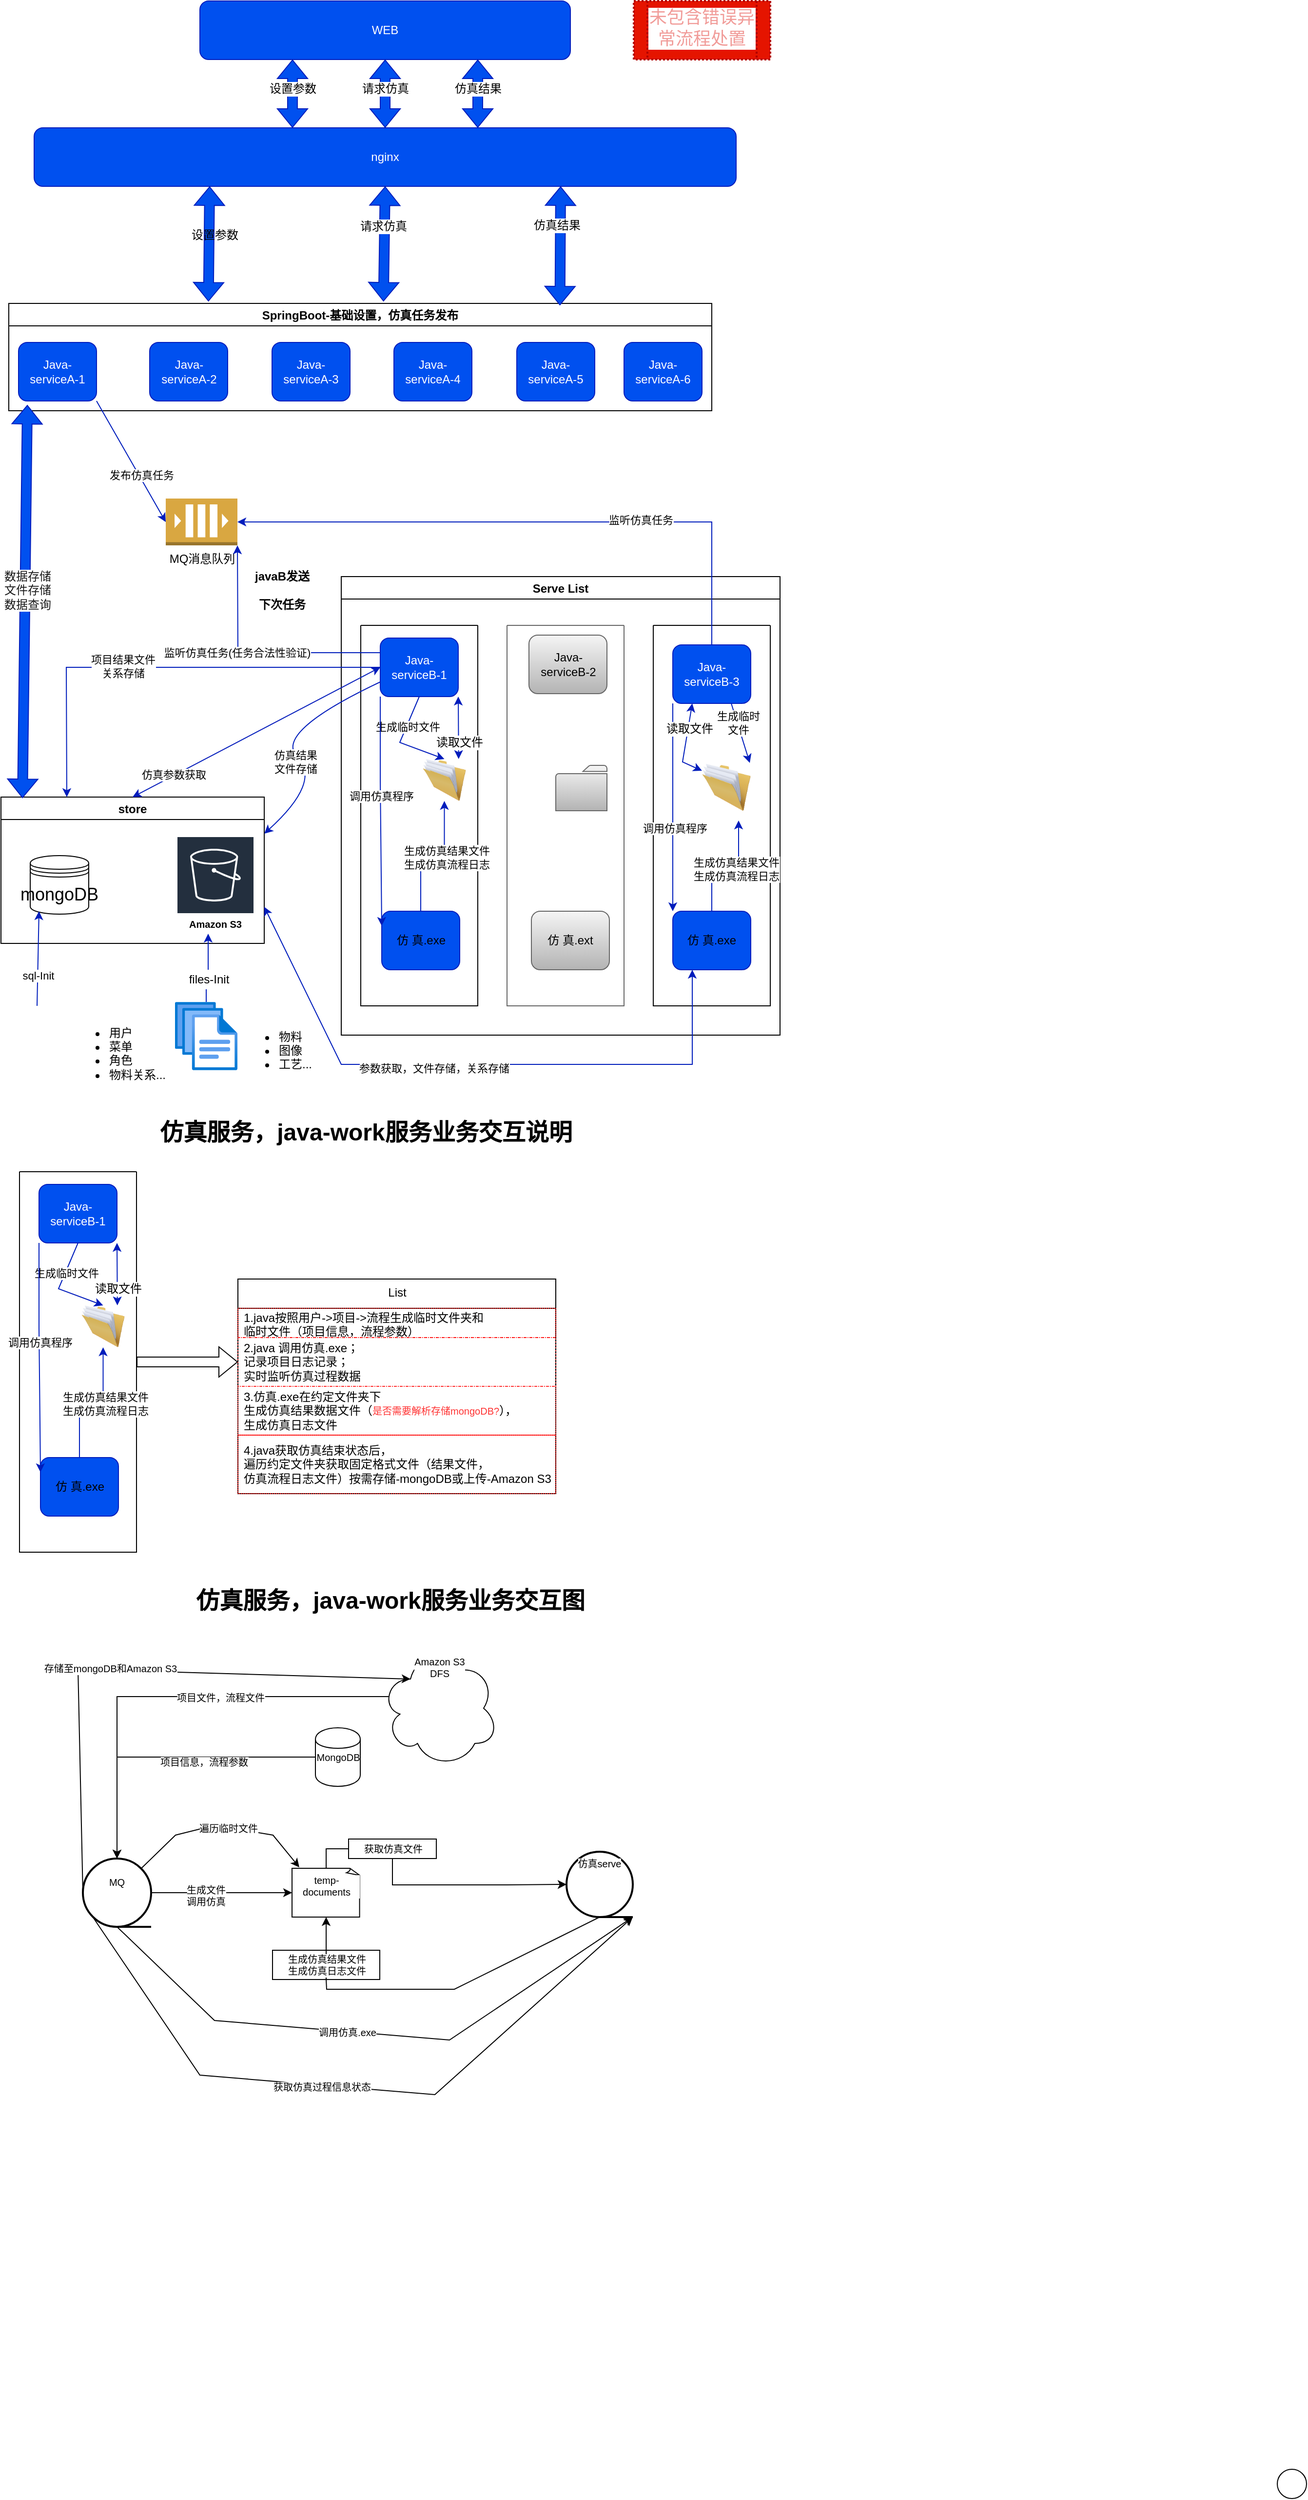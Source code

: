 <mxfile version="15.8.6" type="github">
  <diagram id="rORjgk0GOdBi2ZtZiDBJ" name="Page-1">
    <mxGraphModel dx="1350" dy="805" grid="1" gridSize="10" guides="1" tooltips="1" connect="1" arrows="1" fold="1" page="1" pageScale="1" pageWidth="827" pageHeight="1169" background="#ffffff" math="0" shadow="0">
      <root>
        <mxCell id="0" />
        <mxCell id="1" parent="0" />
        <mxCell id="_LXkp8u61DvivmJY9k2K-13" value="WEB" style="rounded=1;whiteSpace=wrap;html=1;fontColor=#ffffff;strokeColor=#001DBC;fillColor=#0050ef;" parent="1" vertex="1">
          <mxGeometry x="215" y="50" width="380" height="60" as="geometry" />
        </mxCell>
        <mxCell id="_LXkp8u61DvivmJY9k2K-15" value="store" style="swimlane;fontColor=default;strokeColor=default;fillColor=default;" parent="1" vertex="1">
          <mxGeometry x="11" y="866" width="270" height="150" as="geometry" />
        </mxCell>
        <mxCell id="_LXkp8u61DvivmJY9k2K-12" value="mongoDB" style="shape=datastore;whiteSpace=wrap;html=1;fontSize=18;fillColor=default;strokeColor=default;fontColor=default;" parent="_LXkp8u61DvivmJY9k2K-15" vertex="1">
          <mxGeometry x="30" y="60" width="60" height="60" as="geometry" />
        </mxCell>
        <mxCell id="_LXkp8u61DvivmJY9k2K-29" value="Amazon S3" style="sketch=0;outlineConnect=0;fontColor=default;gradientColor=none;strokeColor=#ffffff;fillColor=#232F3E;dashed=0;verticalLabelPosition=middle;verticalAlign=bottom;align=center;html=1;whiteSpace=wrap;fontSize=10;fontStyle=1;spacing=3;shape=mxgraph.aws4.productIcon;prIcon=mxgraph.aws4.s3;" parent="_LXkp8u61DvivmJY9k2K-15" vertex="1">
          <mxGeometry x="180" y="40" width="80" height="100" as="geometry" />
        </mxCell>
        <mxCell id="_LXkp8u61DvivmJY9k2K-18" value="nginx" style="rounded=1;whiteSpace=wrap;html=1;fontColor=#ffffff;strokeColor=#001DBC;fillColor=#0050ef;" parent="1" vertex="1">
          <mxGeometry x="45" y="180" width="720" height="60" as="geometry" />
        </mxCell>
        <mxCell id="_LXkp8u61DvivmJY9k2K-23" value="SpringBoot-基础设置，仿真任务发布" style="swimlane;fontColor=default;strokeColor=default;fillColor=default;" parent="1" vertex="1">
          <mxGeometry x="19" y="360" width="721" height="110" as="geometry" />
        </mxCell>
        <mxCell id="_LXkp8u61DvivmJY9k2K-19" value="Java-serviceA-1" style="rounded=1;whiteSpace=wrap;html=1;fontColor=#ffffff;strokeColor=#001DBC;fillColor=#0050ef;" parent="_LXkp8u61DvivmJY9k2K-23" vertex="1">
          <mxGeometry x="10" y="40" width="80" height="60" as="geometry" />
        </mxCell>
        <mxCell id="_LXkp8u61DvivmJY9k2K-20" value="Java-serviceA-2" style="rounded=1;whiteSpace=wrap;html=1;fontColor=#ffffff;strokeColor=#001DBC;fillColor=#0050ef;" parent="_LXkp8u61DvivmJY9k2K-23" vertex="1">
          <mxGeometry x="144.5" y="40" width="80" height="60" as="geometry" />
        </mxCell>
        <mxCell id="_LXkp8u61DvivmJY9k2K-21" value="Java-serviceA-3" style="rounded=1;whiteSpace=wrap;html=1;fontColor=#ffffff;strokeColor=#001DBC;fillColor=#0050ef;" parent="_LXkp8u61DvivmJY9k2K-23" vertex="1">
          <mxGeometry x="270" y="40" width="80" height="60" as="geometry" />
        </mxCell>
        <mxCell id="_LXkp8u61DvivmJY9k2K-135" value="Java-serviceA-6" style="rounded=1;whiteSpace=wrap;html=1;fontColor=#ffffff;strokeColor=#001DBC;fillColor=#0050ef;" parent="_LXkp8u61DvivmJY9k2K-23" vertex="1">
          <mxGeometry x="631" y="40" width="80" height="60" as="geometry" />
        </mxCell>
        <mxCell id="_LXkp8u61DvivmJY9k2K-134" value="Java-serviceA-5" style="rounded=1;whiteSpace=wrap;html=1;fontColor=#ffffff;strokeColor=#001DBC;fillColor=#0050ef;" parent="_LXkp8u61DvivmJY9k2K-23" vertex="1">
          <mxGeometry x="521" y="40" width="80" height="60" as="geometry" />
        </mxCell>
        <mxCell id="_LXkp8u61DvivmJY9k2K-133" value="Java-serviceA-4" style="rounded=1;whiteSpace=wrap;html=1;fontColor=#ffffff;strokeColor=#001DBC;fillColor=#0050ef;" parent="_LXkp8u61DvivmJY9k2K-23" vertex="1">
          <mxGeometry x="395" y="40" width="80" height="60" as="geometry" />
        </mxCell>
        <mxCell id="_LXkp8u61DvivmJY9k2K-24" value="Serve List" style="swimlane;fontColor=default;strokeColor=default;fillColor=default;" parent="1" vertex="1">
          <mxGeometry x="360" y="640" width="450" height="470" as="geometry" />
        </mxCell>
        <mxCell id="_LXkp8u61DvivmJY9k2K-35" value="" style="swimlane;startSize=0;fontColor=#333333;strokeColor=#666666;fillColor=#E6E6E6;" parent="_LXkp8u61DvivmJY9k2K-24" vertex="1">
          <mxGeometry x="170" y="50" width="120" height="390" as="geometry" />
        </mxCell>
        <mxCell id="_LXkp8u61DvivmJY9k2K-26" value="Java-serviceB-2" style="rounded=1;whiteSpace=wrap;html=1;strokeColor=#666666;fillColor=#f5f5f5;gradientColor=#b3b3b3;fontColor=default;" parent="_LXkp8u61DvivmJY9k2K-35" vertex="1">
          <mxGeometry x="22.5" y="10" width="80" height="60" as="geometry" />
        </mxCell>
        <mxCell id="_LXkp8u61DvivmJY9k2K-33" value="仿 真.ext" style="rounded=1;whiteSpace=wrap;html=1;strokeColor=#666666;fillColor=#f5f5f5;gradientColor=#b3b3b3;fontColor=default;" parent="_LXkp8u61DvivmJY9k2K-35" vertex="1">
          <mxGeometry x="25" y="293" width="80" height="60" as="geometry" />
        </mxCell>
        <mxCell id="_LXkp8u61DvivmJY9k2K-50" value="" style="sketch=0;pointerEvents=1;shadow=0;dashed=0;html=1;strokeColor=#666666;fillColor=#f5f5f5;labelPosition=center;verticalLabelPosition=bottom;verticalAlign=top;outlineConnect=0;align=center;shape=mxgraph.office.concepts.folder;dashPattern=1 1;labelBackgroundColor=#ffffff;gradientColor=#b3b3b3;fontColor=default;" parent="_LXkp8u61DvivmJY9k2K-35" vertex="1">
          <mxGeometry x="50" y="143.5" width="52.5" height="46.5" as="geometry" />
        </mxCell>
        <mxCell id="_LXkp8u61DvivmJY9k2K-36" value="" style="swimlane;startSize=0;fontColor=default;strokeColor=default;fillColor=default;" parent="_LXkp8u61DvivmJY9k2K-24" vertex="1">
          <mxGeometry x="20" y="50" width="120" height="390" as="geometry" />
        </mxCell>
        <mxCell id="_LXkp8u61DvivmJY9k2K-37" value="Java-serviceB-1" style="rounded=1;whiteSpace=wrap;html=1;fontColor=#ffffff;strokeColor=#001DBC;fillColor=#0050ef;" parent="_LXkp8u61DvivmJY9k2K-36" vertex="1">
          <mxGeometry x="20" y="13" width="80" height="60" as="geometry" />
        </mxCell>
        <mxCell id="_LXkp8u61DvivmJY9k2K-75" value="" style="edgeStyle=orthogonalEdgeStyle;rounded=0;orthogonalLoop=1;jettySize=auto;html=1;labelBackgroundColor=default;fontColor=default;strokeColor=#001DBC;fillColor=#0050ef;" parent="_LXkp8u61DvivmJY9k2K-36" source="_LXkp8u61DvivmJY9k2K-38" target="_LXkp8u61DvivmJY9k2K-46" edge="1">
          <mxGeometry relative="1" as="geometry" />
        </mxCell>
        <mxCell id="_LXkp8u61DvivmJY9k2K-76" value="生成仿真结果文件&lt;br&gt;生成仿真流程日志" style="edgeLabel;html=1;align=center;verticalAlign=middle;resizable=0;points=[];fontColor=default;" parent="_LXkp8u61DvivmJY9k2K-75" vertex="1" connectable="0">
          <mxGeometry x="0.181" y="-2" relative="1" as="geometry">
            <mxPoint y="1" as="offset" />
          </mxGeometry>
        </mxCell>
        <mxCell id="_LXkp8u61DvivmJY9k2K-38" value="仿 真.exe" style="rounded=1;whiteSpace=wrap;html=1;fontColor=default;strokeColor=#001DBC;fillColor=#0050ef;" parent="_LXkp8u61DvivmJY9k2K-36" vertex="1">
          <mxGeometry x="21.5" y="293" width="80" height="60" as="geometry" />
        </mxCell>
        <mxCell id="_LXkp8u61DvivmJY9k2K-46" value="" style="image;html=1;image=img/lib/clip_art/general/Full_Folder_128x128.png;shadow=0;dashed=0;labelBackgroundColor=#ffffff;fontColor=default;strokeColor=default;strokeWidth=2;fillColor=none;verticalAlign=top;" parent="_LXkp8u61DvivmJY9k2K-36" vertex="1">
          <mxGeometry x="56.5" y="137" width="58.5" height="43" as="geometry" />
        </mxCell>
        <mxCell id="_LXkp8u61DvivmJY9k2K-70" value="" style="endArrow=classic;html=1;rounded=0;labelBackgroundColor=default;fontColor=default;strokeColor=#001DBC;exitX=0.5;exitY=1;exitDx=0;exitDy=0;entryX=0.5;entryY=0;entryDx=0;entryDy=0;fillColor=#0050ef;" parent="_LXkp8u61DvivmJY9k2K-36" source="_LXkp8u61DvivmJY9k2K-37" target="_LXkp8u61DvivmJY9k2K-46" edge="1">
          <mxGeometry width="50" height="50" relative="1" as="geometry">
            <mxPoint x="82.5" y="87" as="sourcePoint" />
            <mxPoint x="22.5" y="137" as="targetPoint" />
            <Array as="points">
              <mxPoint x="40" y="120" />
            </Array>
          </mxGeometry>
        </mxCell>
        <mxCell id="_LXkp8u61DvivmJY9k2K-71" value="生成临时文件" style="edgeLabel;html=1;align=center;verticalAlign=middle;resizable=0;points=[];fontColor=default;labelBackgroundColor=default;" parent="_LXkp8u61DvivmJY9k2K-70" vertex="1" connectable="0">
          <mxGeometry x="-0.343" y="1" relative="1" as="geometry">
            <mxPoint as="offset" />
          </mxGeometry>
        </mxCell>
        <mxCell id="_LXkp8u61DvivmJY9k2K-72" value="" style="endArrow=classic;html=1;rounded=0;labelBackgroundColor=default;fontColor=default;strokeColor=#001DBC;exitX=0;exitY=1;exitDx=0;exitDy=0;entryX=0;entryY=0.25;entryDx=0;entryDy=0;fillColor=#0050ef;" parent="_LXkp8u61DvivmJY9k2K-36" source="_LXkp8u61DvivmJY9k2K-37" target="_LXkp8u61DvivmJY9k2K-38" edge="1">
          <mxGeometry width="50" height="50" relative="1" as="geometry">
            <mxPoint x="70" y="200" as="sourcePoint" />
            <mxPoint x="20" y="250" as="targetPoint" />
            <Array as="points">
              <mxPoint x="20" y="160" />
            </Array>
          </mxGeometry>
        </mxCell>
        <mxCell id="_LXkp8u61DvivmJY9k2K-73" value="调用仿真程序" style="edgeLabel;html=1;align=center;verticalAlign=middle;resizable=0;points=[];fontColor=default;" parent="_LXkp8u61DvivmJY9k2K-72" vertex="1" connectable="0">
          <mxGeometry x="-0.132" y="1" relative="1" as="geometry">
            <mxPoint as="offset" />
          </mxGeometry>
        </mxCell>
        <mxCell id="_LXkp8u61DvivmJY9k2K-117" value="" style="endArrow=classic;startArrow=classic;html=1;rounded=0;labelBackgroundColor=default;fontSize=12;fontColor=default;strokeColor=#001DBC;entryX=1;entryY=1;entryDx=0;entryDy=0;exitX=0.75;exitY=0;exitDx=0;exitDy=0;fillColor=#0050ef;" parent="_LXkp8u61DvivmJY9k2K-36" source="_LXkp8u61DvivmJY9k2K-46" target="_LXkp8u61DvivmJY9k2K-37" edge="1">
          <mxGeometry width="50" height="50" relative="1" as="geometry">
            <mxPoint x="90" y="130" as="sourcePoint" />
            <mxPoint x="140" y="80" as="targetPoint" />
          </mxGeometry>
        </mxCell>
        <mxCell id="_LXkp8u61DvivmJY9k2K-118" value="读取文件" style="edgeLabel;html=1;align=center;verticalAlign=middle;resizable=0;points=[];fontSize=12;fontColor=default;labelBackgroundColor=default;" parent="_LXkp8u61DvivmJY9k2K-117" vertex="1" connectable="0">
          <mxGeometry x="-0.446" relative="1" as="geometry">
            <mxPoint as="offset" />
          </mxGeometry>
        </mxCell>
        <mxCell id="_LXkp8u61DvivmJY9k2K-39" value="" style="swimlane;startSize=0;fontColor=default;strokeColor=default;fillColor=default;" parent="_LXkp8u61DvivmJY9k2K-24" vertex="1">
          <mxGeometry x="320" y="50" width="120" height="390" as="geometry" />
        </mxCell>
        <mxCell id="_LXkp8u61DvivmJY9k2K-27" value="Java-serviceB-3" style="rounded=1;whiteSpace=wrap;html=1;strokeColor=#001DBC;fillColor=#0050ef;fontColor=#ffffff;" parent="_LXkp8u61DvivmJY9k2K-39" vertex="1">
          <mxGeometry x="20" y="20" width="80" height="60" as="geometry" />
        </mxCell>
        <mxCell id="_LXkp8u61DvivmJY9k2K-34" value="仿 真.exe" style="rounded=1;whiteSpace=wrap;html=1;strokeColor=#001DBC;fillColor=#0050ef;fontColor=default;" parent="_LXkp8u61DvivmJY9k2K-39" vertex="1">
          <mxGeometry x="20" y="293" width="80" height="60" as="geometry" />
        </mxCell>
        <mxCell id="_LXkp8u61DvivmJY9k2K-47" value="" style="image;html=1;image=img/lib/clip_art/general/Full_Folder_128x128.png;shadow=0;dashed=0;labelBackgroundColor=#ffffff;fontColor=default;strokeColor=default;strokeWidth=2;fillColor=none;verticalAlign=top;" parent="_LXkp8u61DvivmJY9k2K-39" vertex="1">
          <mxGeometry x="50" y="132" width="50" height="68" as="geometry" />
        </mxCell>
        <mxCell id="_LXkp8u61DvivmJY9k2K-83" value="" style="endArrow=classic;html=1;rounded=0;labelBackgroundColor=default;fontColor=default;strokeColor=#001DBC;exitX=0.75;exitY=1;exitDx=0;exitDy=0;entryX=0.98;entryY=0.132;entryDx=0;entryDy=0;fillColor=#0050ef;entryPerimeter=0;" parent="_LXkp8u61DvivmJY9k2K-39" source="_LXkp8u61DvivmJY9k2K-27" target="_LXkp8u61DvivmJY9k2K-47" edge="1">
          <mxGeometry width="50" height="50" relative="1" as="geometry">
            <mxPoint x="69.25" y="90" as="sourcePoint" />
            <mxPoint x="100" y="154" as="targetPoint" />
          </mxGeometry>
        </mxCell>
        <mxCell id="_LXkp8u61DvivmJY9k2K-84" value="生成临时&lt;br&gt;文件" style="edgeLabel;html=1;align=center;verticalAlign=middle;resizable=0;points=[];fontColor=default;labelBackgroundColor=default;" parent="_LXkp8u61DvivmJY9k2K-83" vertex="1" connectable="0">
          <mxGeometry x="-0.343" y="1" relative="1" as="geometry">
            <mxPoint as="offset" />
          </mxGeometry>
        </mxCell>
        <mxCell id="_LXkp8u61DvivmJY9k2K-85" value="" style="edgeStyle=orthogonalEdgeStyle;rounded=0;orthogonalLoop=1;jettySize=auto;html=1;labelBackgroundColor=default;fontColor=default;strokeColor=#001DBC;fillColor=#0050ef;entryX=0.75;entryY=1;entryDx=0;entryDy=0;exitX=0.5;exitY=0;exitDx=0;exitDy=0;" parent="_LXkp8u61DvivmJY9k2K-39" source="_LXkp8u61DvivmJY9k2K-34" target="_LXkp8u61DvivmJY9k2K-47" edge="1">
          <mxGeometry relative="1" as="geometry">
            <mxPoint x="50" y="303" as="sourcePoint" />
            <mxPoint x="79.3" y="190" as="targetPoint" />
          </mxGeometry>
        </mxCell>
        <mxCell id="_LXkp8u61DvivmJY9k2K-86" value="生成仿真结果文件&lt;br&gt;生成仿真流程日志" style="edgeLabel;html=1;align=center;verticalAlign=middle;resizable=0;points=[];fontColor=default;" parent="_LXkp8u61DvivmJY9k2K-85" vertex="1" connectable="0">
          <mxGeometry x="0.181" y="-2" relative="1" as="geometry">
            <mxPoint y="1" as="offset" />
          </mxGeometry>
        </mxCell>
        <mxCell id="_LXkp8u61DvivmJY9k2K-87" value="" style="endArrow=classic;html=1;rounded=0;labelBackgroundColor=default;fontColor=default;strokeColor=#001DBC;exitX=0;exitY=1;exitDx=0;exitDy=0;entryX=0;entryY=0;entryDx=0;entryDy=0;fillColor=#0050ef;" parent="_LXkp8u61DvivmJY9k2K-39" source="_LXkp8u61DvivmJY9k2K-27" target="_LXkp8u61DvivmJY9k2K-34" edge="1">
          <mxGeometry width="50" height="50" relative="1" as="geometry">
            <mxPoint x="60" y="130" as="sourcePoint" />
            <mxPoint x="10" y="180" as="targetPoint" />
          </mxGeometry>
        </mxCell>
        <mxCell id="_LXkp8u61DvivmJY9k2K-88" value="调用仿真程序" style="edgeLabel;html=1;align=center;verticalAlign=middle;resizable=0;points=[];fontColor=default;" parent="_LXkp8u61DvivmJY9k2K-87" vertex="1" connectable="0">
          <mxGeometry x="0.202" y="2" relative="1" as="geometry">
            <mxPoint as="offset" />
          </mxGeometry>
        </mxCell>
        <mxCell id="_LXkp8u61DvivmJY9k2K-122" value="" style="endArrow=classic;startArrow=classic;html=1;rounded=0;labelBackgroundColor=default;fontSize=12;fontColor=default;strokeColor=#001DBC;entryX=0.25;entryY=1;entryDx=0;entryDy=0;fillColor=#0050ef;exitX=0;exitY=0.25;exitDx=0;exitDy=0;" parent="_LXkp8u61DvivmJY9k2K-39" source="_LXkp8u61DvivmJY9k2K-47" target="_LXkp8u61DvivmJY9k2K-27" edge="1">
          <mxGeometry width="50" height="50" relative="1" as="geometry">
            <mxPoint x="30" y="150" as="sourcePoint" />
            <mxPoint x="80" y="100" as="targetPoint" />
            <Array as="points">
              <mxPoint x="30" y="140" />
            </Array>
          </mxGeometry>
        </mxCell>
        <mxCell id="_LXkp8u61DvivmJY9k2K-123" value="读取文件" style="edgeLabel;html=1;align=center;verticalAlign=middle;resizable=0;points=[];fontSize=12;fontColor=default;labelBackgroundColor=default;" parent="_LXkp8u61DvivmJY9k2K-122" vertex="1" connectable="0">
          <mxGeometry x="0.378" relative="1" as="geometry">
            <mxPoint x="1" as="offset" />
          </mxGeometry>
        </mxCell>
        <mxCell id="_LXkp8u61DvivmJY9k2K-31" value="MQ消息队列" style="outlineConnect=0;dashed=0;verticalLabelPosition=bottom;verticalAlign=top;align=center;html=1;shape=mxgraph.aws3.queue;fillColor=#D9A741;gradientColor=none;fontColor=default;strokeColor=default;" parent="1" vertex="1">
          <mxGeometry x="180" y="560" width="73.5" height="48" as="geometry" />
        </mxCell>
        <mxCell id="_LXkp8u61DvivmJY9k2K-60" value="" style="endArrow=classic;html=1;rounded=0;labelBackgroundColor=default;fontColor=default;strokeColor=#001DBC;exitX=1;exitY=1;exitDx=0;exitDy=0;entryX=0;entryY=0.5;entryDx=0;entryDy=0;entryPerimeter=0;fillColor=#0050ef;" parent="1" source="_LXkp8u61DvivmJY9k2K-19" target="_LXkp8u61DvivmJY9k2K-31" edge="1">
          <mxGeometry width="50" height="50" relative="1" as="geometry">
            <mxPoint x="160" y="510" as="sourcePoint" />
            <mxPoint x="110" y="560" as="targetPoint" />
          </mxGeometry>
        </mxCell>
        <mxCell id="_LXkp8u61DvivmJY9k2K-61" value="发布仿真任务" style="edgeLabel;html=1;align=center;verticalAlign=middle;resizable=0;points=[];fontColor=default;" parent="_LXkp8u61DvivmJY9k2K-60" vertex="1" connectable="0">
          <mxGeometry x="0.24" y="2" relative="1" as="geometry">
            <mxPoint as="offset" />
          </mxGeometry>
        </mxCell>
        <mxCell id="_LXkp8u61DvivmJY9k2K-64" value="" style="shape=flexArrow;endArrow=classic;startArrow=classic;html=1;rounded=0;labelBackgroundColor=default;fontColor=default;strokeColor=#001DBC;entryX=0.5;entryY=1;entryDx=0;entryDy=0;fillColor=#0050ef;" parent="1" source="_LXkp8u61DvivmJY9k2K-18" target="_LXkp8u61DvivmJY9k2K-13" edge="1">
          <mxGeometry width="100" height="100" relative="1" as="geometry">
            <mxPoint x="355" y="240" as="sourcePoint" />
            <mxPoint x="455" y="140" as="targetPoint" />
          </mxGeometry>
        </mxCell>
        <mxCell id="_LXkp8u61DvivmJY9k2K-128" value="请求仿真" style="edgeLabel;html=1;align=center;verticalAlign=middle;resizable=0;points=[];fontSize=12;fontColor=default;labelBackgroundColor=default;" parent="_LXkp8u61DvivmJY9k2K-64" vertex="1" connectable="0">
          <mxGeometry x="0.286" y="-4" relative="1" as="geometry">
            <mxPoint x="-4" y="5" as="offset" />
          </mxGeometry>
        </mxCell>
        <mxCell id="_LXkp8u61DvivmJY9k2K-65" value="" style="shape=flexArrow;endArrow=classic;startArrow=classic;html=1;rounded=0;labelBackgroundColor=default;fontColor=default;strokeColor=#001DBC;entryX=0.5;entryY=1;entryDx=0;entryDy=0;fillColor=#0050ef;" parent="1" edge="1">
          <mxGeometry width="100" height="100" relative="1" as="geometry">
            <mxPoint x="500" y="180" as="sourcePoint" />
            <mxPoint x="500" y="110" as="targetPoint" />
          </mxGeometry>
        </mxCell>
        <mxCell id="_LXkp8u61DvivmJY9k2K-129" value="仿真结果" style="edgeLabel;html=1;align=center;verticalAlign=middle;resizable=0;points=[];fontSize=12;fontColor=default;labelBackgroundColor=default;" parent="_LXkp8u61DvivmJY9k2K-65" vertex="1" connectable="0">
          <mxGeometry x="0.629" y="-8" relative="1" as="geometry">
            <mxPoint x="-8" y="17" as="offset" />
          </mxGeometry>
        </mxCell>
        <mxCell id="_LXkp8u61DvivmJY9k2K-66" value="" style="shape=flexArrow;endArrow=classic;startArrow=classic;html=1;rounded=0;labelBackgroundColor=default;fontColor=default;strokeColor=#001DBC;entryX=0.5;entryY=1;entryDx=0;entryDy=0;exitX=0.533;exitY=-0.018;exitDx=0;exitDy=0;fillColor=#0050ef;exitPerimeter=0;" parent="1" source="_LXkp8u61DvivmJY9k2K-23" target="_LXkp8u61DvivmJY9k2K-18" edge="1">
          <mxGeometry width="100" height="100" relative="1" as="geometry">
            <mxPoint x="300" y="350" as="sourcePoint" />
            <mxPoint x="400" y="250" as="targetPoint" />
          </mxGeometry>
        </mxCell>
        <mxCell id="_LXkp8u61DvivmJY9k2K-137" value="请求仿真" style="edgeLabel;html=1;align=center;verticalAlign=middle;resizable=0;points=[];fontSize=12;fontColor=default;" parent="_LXkp8u61DvivmJY9k2K-66" vertex="1" connectable="0">
          <mxGeometry x="0.305" y="2" relative="1" as="geometry">
            <mxPoint as="offset" />
          </mxGeometry>
        </mxCell>
        <mxCell id="_LXkp8u61DvivmJY9k2K-67" value="" style="shape=flexArrow;endArrow=classic;startArrow=classic;html=1;rounded=0;labelBackgroundColor=default;fontColor=default;strokeColor=#001DBC;entryX=0.75;entryY=1;entryDx=0;entryDy=0;exitX=0.784;exitY=0.018;exitDx=0;exitDy=0;fillColor=#0050ef;exitPerimeter=0;" parent="1" source="_LXkp8u61DvivmJY9k2K-23" target="_LXkp8u61DvivmJY9k2K-18" edge="1">
          <mxGeometry width="100" height="100" relative="1" as="geometry">
            <mxPoint x="400" y="350" as="sourcePoint" />
            <mxPoint x="500" y="250" as="targetPoint" />
          </mxGeometry>
        </mxCell>
        <mxCell id="_LXkp8u61DvivmJY9k2K-138" value="仿真结果" style="edgeLabel;html=1;align=center;verticalAlign=middle;resizable=0;points=[];fontSize=12;fontColor=default;" parent="_LXkp8u61DvivmJY9k2K-67" vertex="1" connectable="0">
          <mxGeometry x="0.344" y="4" relative="1" as="geometry">
            <mxPoint as="offset" />
          </mxGeometry>
        </mxCell>
        <mxCell id="_LXkp8u61DvivmJY9k2K-68" value="" style="endArrow=classic;html=1;rounded=0;labelBackgroundColor=default;fontColor=default;strokeColor=#001DBC;entryX=1;entryY=1;entryDx=0;entryDy=0;entryPerimeter=0;exitX=0;exitY=0.25;exitDx=0;exitDy=0;fillColor=#0050ef;" parent="1" source="_LXkp8u61DvivmJY9k2K-37" target="_LXkp8u61DvivmJY9k2K-31" edge="1">
          <mxGeometry width="50" height="50" relative="1" as="geometry">
            <mxPoint x="240" y="710" as="sourcePoint" />
            <mxPoint x="290" y="660" as="targetPoint" />
            <Array as="points">
              <mxPoint x="254" y="718" />
            </Array>
          </mxGeometry>
        </mxCell>
        <mxCell id="_LXkp8u61DvivmJY9k2K-69" value="监听仿真任务(任务合法性验证)" style="edgeLabel;html=1;align=center;verticalAlign=middle;resizable=0;points=[];fontColor=default;labelBackgroundColor=default;" parent="_LXkp8u61DvivmJY9k2K-68" vertex="1" connectable="0">
          <mxGeometry x="0.14" y="1" relative="1" as="geometry">
            <mxPoint as="offset" />
          </mxGeometry>
        </mxCell>
        <mxCell id="_LXkp8u61DvivmJY9k2K-78" value="" style="curved=1;endArrow=classic;html=1;rounded=0;labelBackgroundColor=default;fontColor=default;strokeColor=#001DBC;exitX=0;exitY=0.75;exitDx=0;exitDy=0;entryX=1;entryY=0.25;entryDx=0;entryDy=0;fillColor=#0050ef;" parent="1" source="_LXkp8u61DvivmJY9k2K-37" target="_LXkp8u61DvivmJY9k2K-15" edge="1">
          <mxGeometry width="50" height="50" relative="1" as="geometry">
            <mxPoint x="340" y="800" as="sourcePoint" />
            <mxPoint x="290" y="850" as="targetPoint" />
            <Array as="points">
              <mxPoint x="290" y="800" />
              <mxPoint x="340" y="850" />
            </Array>
          </mxGeometry>
        </mxCell>
        <mxCell id="_LXkp8u61DvivmJY9k2K-80" value="仿真结果&lt;br&gt;文件存储" style="edgeLabel;html=1;align=center;verticalAlign=middle;resizable=0;points=[];fontColor=default;" parent="_LXkp8u61DvivmJY9k2K-78" vertex="1" connectable="0">
          <mxGeometry x="0.171" y="-6" relative="1" as="geometry">
            <mxPoint y="-1" as="offset" />
          </mxGeometry>
        </mxCell>
        <mxCell id="_LXkp8u61DvivmJY9k2K-81" value="" style="endArrow=classic;html=1;rounded=0;labelBackgroundColor=default;fontColor=default;strokeColor=#001DBC;exitX=0.5;exitY=0;exitDx=0;exitDy=0;entryX=1;entryY=0.5;entryDx=0;entryDy=0;entryPerimeter=0;fillColor=#0050ef;" parent="1" source="_LXkp8u61DvivmJY9k2K-27" target="_LXkp8u61DvivmJY9k2K-31" edge="1">
          <mxGeometry width="50" height="50" relative="1" as="geometry">
            <mxPoint x="710" y="580" as="sourcePoint" />
            <mxPoint x="760" y="530" as="targetPoint" />
            <Array as="points">
              <mxPoint x="740" y="584" />
            </Array>
          </mxGeometry>
        </mxCell>
        <mxCell id="_LXkp8u61DvivmJY9k2K-82" value="监听仿真任务" style="edgeLabel;html=1;align=center;verticalAlign=middle;resizable=0;points=[];fontColor=default;" parent="_LXkp8u61DvivmJY9k2K-81" vertex="1" connectable="0">
          <mxGeometry x="-0.35" y="-2" relative="1" as="geometry">
            <mxPoint as="offset" />
          </mxGeometry>
        </mxCell>
        <mxCell id="_LXkp8u61DvivmJY9k2K-92" value="" style="endArrow=classic;html=1;rounded=0;labelBackgroundColor=default;fontColor=default;strokeColor=#001DBC;exitX=0;exitY=0.5;exitDx=0;exitDy=0;entryX=0.25;entryY=0;entryDx=0;entryDy=0;fillColor=#0050ef;" parent="1" source="_LXkp8u61DvivmJY9k2K-37" target="_LXkp8u61DvivmJY9k2K-15" edge="1">
          <mxGeometry width="50" height="50" relative="1" as="geometry">
            <mxPoint x="30" y="810" as="sourcePoint" />
            <mxPoint x="80" y="740" as="targetPoint" />
            <Array as="points">
              <mxPoint x="78" y="733" />
            </Array>
          </mxGeometry>
        </mxCell>
        <mxCell id="_LXkp8u61DvivmJY9k2K-93" value="项目结果文件&lt;br&gt;关系存储" style="edgeLabel;html=1;align=center;verticalAlign=middle;resizable=0;points=[];fontColor=default;" parent="_LXkp8u61DvivmJY9k2K-92" vertex="1" connectable="0">
          <mxGeometry x="0.16" y="-1" relative="1" as="geometry">
            <mxPoint as="offset" />
          </mxGeometry>
        </mxCell>
        <mxCell id="_LXkp8u61DvivmJY9k2K-96" value="" style="endArrow=classic;startArrow=classic;html=1;rounded=0;labelBackgroundColor=default;fontColor=default;strokeColor=#001DBC;entryX=0;entryY=0.5;entryDx=0;entryDy=0;exitX=0.5;exitY=0;exitDx=0;exitDy=0;fillColor=#0050ef;" parent="1" source="_LXkp8u61DvivmJY9k2K-15" target="_LXkp8u61DvivmJY9k2K-37" edge="1">
          <mxGeometry width="50" height="50" relative="1" as="geometry">
            <mxPoint x="170" y="850" as="sourcePoint" />
            <mxPoint x="220" y="800" as="targetPoint" />
          </mxGeometry>
        </mxCell>
        <mxCell id="_LXkp8u61DvivmJY9k2K-97" value="仿真参数获取" style="edgeLabel;html=1;align=center;verticalAlign=middle;resizable=0;points=[];fontColor=default;" parent="_LXkp8u61DvivmJY9k2K-96" vertex="1" connectable="0">
          <mxGeometry x="-0.668" y="1" relative="1" as="geometry">
            <mxPoint as="offset" />
          </mxGeometry>
        </mxCell>
        <mxCell id="_LXkp8u61DvivmJY9k2K-98" value="" style="endArrow=classic;startArrow=classic;html=1;rounded=0;labelBackgroundColor=default;fontColor=default;strokeColor=#001DBC;entryX=0.25;entryY=1;entryDx=0;entryDy=0;exitX=1;exitY=0.75;exitDx=0;exitDy=0;fillColor=#0050ef;" parent="1" source="_LXkp8u61DvivmJY9k2K-15" target="_LXkp8u61DvivmJY9k2K-34" edge="1">
          <mxGeometry width="50" height="50" relative="1" as="geometry">
            <mxPoint x="690" y="1093" as="sourcePoint" />
            <mxPoint x="740" y="1043" as="targetPoint" />
            <Array as="points">
              <mxPoint x="360" y="1140" />
              <mxPoint x="590" y="1140" />
              <mxPoint x="720" y="1140" />
            </Array>
          </mxGeometry>
        </mxCell>
        <mxCell id="_LXkp8u61DvivmJY9k2K-99" value="参数获取，文件存储，关系存储" style="edgeLabel;html=1;align=center;verticalAlign=middle;resizable=0;points=[];fontColor=default;labelBackgroundColor=default;" parent="_LXkp8u61DvivmJY9k2K-98" vertex="1" connectable="0">
          <mxGeometry x="-0.138" y="-4" relative="1" as="geometry">
            <mxPoint as="offset" />
          </mxGeometry>
        </mxCell>
        <mxCell id="_LXkp8u61DvivmJY9k2K-101" value="" style="shape=image;html=1;verticalAlign=top;verticalLabelPosition=bottom;labelBackgroundColor=#ffffff;imageAspect=0;aspect=fixed;image=https://cdn1.iconfinder.com/data/icons/hawcons/32/699166-icon-89-document-file-sql-128.png;shadow=0;dashed=1;dashPattern=1 1;fontColor=default;strokeColor=default;strokeWidth=2;fillColor=default;" parent="1" vertex="1">
          <mxGeometry x="13" y="1080" width="70" height="70" as="geometry" />
        </mxCell>
        <mxCell id="_LXkp8u61DvivmJY9k2K-102" value="" style="endArrow=classic;html=1;rounded=0;labelBackgroundColor=default;fontColor=default;strokeColor=#001DBC;exitX=0.5;exitY=0;exitDx=0;exitDy=0;entryX=0.15;entryY=0.95;entryDx=0;entryDy=0;entryPerimeter=0;fillColor=#0050ef;" parent="1" source="_LXkp8u61DvivmJY9k2K-101" target="_LXkp8u61DvivmJY9k2K-12" edge="1">
          <mxGeometry width="50" height="50" relative="1" as="geometry">
            <mxPoint x="90" y="1090" as="sourcePoint" />
            <mxPoint x="140" y="1040" as="targetPoint" />
          </mxGeometry>
        </mxCell>
        <mxCell id="_LXkp8u61DvivmJY9k2K-103" value="sql-Init" style="edgeLabel;html=1;align=center;verticalAlign=middle;resizable=0;points=[];fontColor=default;" parent="_LXkp8u61DvivmJY9k2K-102" vertex="1" connectable="0">
          <mxGeometry x="-0.361" relative="1" as="geometry">
            <mxPoint as="offset" />
          </mxGeometry>
        </mxCell>
        <mxCell id="_LXkp8u61DvivmJY9k2K-108" value="" style="edgeStyle=orthogonalEdgeStyle;rounded=0;orthogonalLoop=1;jettySize=auto;html=1;labelBackgroundColor=default;fontColor=default;strokeColor=#001DBC;fillColor=#0050ef;startArrow=none;" parent="1" source="_LXkp8u61DvivmJY9k2K-109" target="_LXkp8u61DvivmJY9k2K-29" edge="1">
          <mxGeometry relative="1" as="geometry">
            <Array as="points">
              <mxPoint x="231" y="1050" />
            </Array>
          </mxGeometry>
        </mxCell>
        <mxCell id="_LXkp8u61DvivmJY9k2K-104" value="" style="aspect=fixed;html=1;points=[];align=center;image;fontSize=12;image=img/lib/azure2/general/Files.svg;shadow=0;dashed=1;dashPattern=1 1;labelBackgroundColor=default;fontColor=default;strokeColor=default;strokeWidth=2;fillColor=default;" parent="1" vertex="1">
          <mxGeometry x="189.5" y="1076" width="64" height="70" as="geometry" />
        </mxCell>
        <mxCell id="_LXkp8u61DvivmJY9k2K-109" value="files-Init" style="text;html=1;align=center;verticalAlign=middle;resizable=0;points=[];autosize=1;strokeColor=none;fillColor=none;fontColor=default;" parent="1" vertex="1">
          <mxGeometry x="193.5" y="1043" width="60" height="20" as="geometry" />
        </mxCell>
        <mxCell id="_LXkp8u61DvivmJY9k2K-110" value="" style="edgeStyle=orthogonalEdgeStyle;rounded=0;orthogonalLoop=1;jettySize=auto;html=1;labelBackgroundColor=default;fontColor=default;strokeColor=#001DBC;fillColor=#0050ef;endArrow=none;" parent="1" source="_LXkp8u61DvivmJY9k2K-104" target="_LXkp8u61DvivmJY9k2K-109" edge="1">
          <mxGeometry relative="1" as="geometry">
            <mxPoint x="231" y="1080" as="sourcePoint" />
            <mxPoint x="231" y="1006" as="targetPoint" />
            <Array as="points">
              <mxPoint x="231" y="1050" />
            </Array>
          </mxGeometry>
        </mxCell>
        <mxCell id="_LXkp8u61DvivmJY9k2K-112" value="&lt;font style=&quot;font-size: 18px&quot; color=&quot;#f19c99&quot;&gt;未包含错误异常流程处置&lt;/font&gt;" style="shape=process;whiteSpace=wrap;html=1;backgroundOutline=1;shadow=0;dashed=1;dashPattern=1 1;labelBackgroundColor=default;strokeWidth=2;verticalAlign=top;perimeterSpacing=1;fillColor=#e51400;strokeColor=#B20000;fontColor=#ffffff;" parent="1" vertex="1">
          <mxGeometry x="660" y="50" width="140" height="60" as="geometry" />
        </mxCell>
        <mxCell id="_LXkp8u61DvivmJY9k2K-114" value="" style="shape=flexArrow;endArrow=classic;startArrow=classic;html=1;rounded=0;labelBackgroundColor=default;fontSize=18;fontColor=#3333FF;strokeColor=#001DBC;entryX=0.113;entryY=1.067;entryDx=0;entryDy=0;exitX=0.078;exitY=0.007;exitDx=0;exitDy=0;exitPerimeter=0;fillColor=#0050ef;entryPerimeter=0;" parent="1" target="_LXkp8u61DvivmJY9k2K-19" edge="1">
          <mxGeometry width="100" height="100" relative="1" as="geometry">
            <mxPoint x="33.06" y="867.05" as="sourcePoint" />
            <mxPoint x="51" y="460" as="targetPoint" />
          </mxGeometry>
        </mxCell>
        <mxCell id="_LXkp8u61DvivmJY9k2K-115" value="数据存储&lt;br style=&quot;font-size: 12px&quot;&gt;文件存储&lt;br&gt;数据查询" style="edgeLabel;html=1;align=center;verticalAlign=middle;resizable=0;points=[];fontSize=12;fontColor=#1A1A1A;labelBackgroundColor=default;" parent="_LXkp8u61DvivmJY9k2K-114" vertex="1" connectable="0">
          <mxGeometry x="0.058" y="-2" relative="1" as="geometry">
            <mxPoint as="offset" />
          </mxGeometry>
        </mxCell>
        <mxCell id="_LXkp8u61DvivmJY9k2K-125" value="&lt;ul&gt;&lt;li&gt;用户&lt;/li&gt;&lt;li&gt;菜单&amp;nbsp;&lt;/li&gt;&lt;li&gt;角色&lt;/li&gt;&lt;li&gt;物料关系...&lt;/li&gt;&lt;/ul&gt;" style="text;strokeColor=none;fillColor=none;html=1;whiteSpace=wrap;verticalAlign=middle;overflow=hidden;shadow=0;dashed=1;dashPattern=1 1;labelBackgroundColor=default;fontSize=12;fontColor=default;" parent="1" vertex="1">
          <mxGeometry x="80" y="1086" width="100" height="74" as="geometry" />
        </mxCell>
        <mxCell id="_LXkp8u61DvivmJY9k2K-126" value="&lt;ul&gt;&lt;li&gt;物料&lt;/li&gt;&lt;li&gt;图像&lt;/li&gt;&lt;li&gt;工艺...&lt;/li&gt;&lt;/ul&gt;" style="text;strokeColor=none;fillColor=none;html=1;whiteSpace=wrap;verticalAlign=middle;overflow=hidden;shadow=0;dashed=1;dashPattern=1 1;labelBackgroundColor=default;fontSize=12;fontColor=default;" parent="1" vertex="1">
          <mxGeometry x="254" y="1090" width="90" height="60" as="geometry" />
        </mxCell>
        <mxCell id="_LXkp8u61DvivmJY9k2K-127" value="" style="shape=flexArrow;endArrow=classic;startArrow=classic;html=1;rounded=0;labelBackgroundColor=default;fontSize=12;fontColor=default;strokeColor=#001DBC;entryX=0.25;entryY=1;entryDx=0;entryDy=0;fillColor=#0050ef;exitX=0.284;exitY=-0.018;exitDx=0;exitDy=0;exitPerimeter=0;" parent="1" source="_LXkp8u61DvivmJY9k2K-23" target="_LXkp8u61DvivmJY9k2K-18" edge="1">
          <mxGeometry width="100" height="100" relative="1" as="geometry">
            <mxPoint x="225" y="350" as="sourcePoint" />
            <mxPoint x="360" y="260" as="targetPoint" />
          </mxGeometry>
        </mxCell>
        <mxCell id="_LXkp8u61DvivmJY9k2K-130" value="" style="shape=flexArrow;endArrow=classic;startArrow=classic;html=1;rounded=0;labelBackgroundColor=default;fontSize=12;fontColor=default;strokeColor=#001DBC;entryX=0.25;entryY=1;entryDx=0;entryDy=0;exitX=0.368;exitY=0;exitDx=0;exitDy=0;exitPerimeter=0;fillColor=#0050ef;" parent="1" source="_LXkp8u61DvivmJY9k2K-18" target="_LXkp8u61DvivmJY9k2K-13" edge="1">
          <mxGeometry width="100" height="100" relative="1" as="geometry">
            <mxPoint x="110" y="210" as="sourcePoint" />
            <mxPoint x="210" y="110" as="targetPoint" />
          </mxGeometry>
        </mxCell>
        <mxCell id="_LXkp8u61DvivmJY9k2K-132" value="设置参数" style="edgeLabel;html=1;align=center;verticalAlign=middle;resizable=0;points=[];fontSize=12;fontColor=default;labelBackgroundColor=default;" parent="_LXkp8u61DvivmJY9k2K-130" vertex="1" connectable="0">
          <mxGeometry x="0.286" y="-4" relative="1" as="geometry">
            <mxPoint x="-4" y="5" as="offset" />
          </mxGeometry>
        </mxCell>
        <mxCell id="_LXkp8u61DvivmJY9k2K-136" value="设置参数" style="text;html=1;align=center;verticalAlign=middle;resizable=0;points=[];autosize=1;strokeColor=none;fillColor=none;fontSize=12;fontColor=default;" parent="1" vertex="1">
          <mxGeometry x="200" y="280" width="60" height="20" as="geometry" />
        </mxCell>
        <mxCell id="_LXkp8u61DvivmJY9k2K-140" value="&lt;span style=&quot;font-size: 12px&quot;&gt;javaB发送&lt;br&gt;下次任务&lt;/span&gt;" style="text;strokeColor=none;fillColor=none;html=1;fontSize=24;fontStyle=1;verticalAlign=middle;align=center;shadow=0;dashed=1;dashPattern=1 1;labelBackgroundColor=default;fontColor=default;" parent="1" vertex="1">
          <mxGeometry x="264.5" y="630" width="69" height="40" as="geometry" />
        </mxCell>
        <mxCell id="_LXkp8u61DvivmJY9k2K-142" value="" style="swimlane;startSize=0;fontColor=default;strokeColor=default;fillColor=default;" parent="1" vertex="1">
          <mxGeometry x="30" y="1250" width="120" height="390" as="geometry" />
        </mxCell>
        <mxCell id="_LXkp8u61DvivmJY9k2K-143" value="Java-serviceB-1" style="rounded=1;whiteSpace=wrap;html=1;fontColor=#ffffff;strokeColor=#001DBC;fillColor=#0050ef;" parent="_LXkp8u61DvivmJY9k2K-142" vertex="1">
          <mxGeometry x="20" y="13" width="80" height="60" as="geometry" />
        </mxCell>
        <mxCell id="_LXkp8u61DvivmJY9k2K-144" value="" style="edgeStyle=orthogonalEdgeStyle;rounded=0;orthogonalLoop=1;jettySize=auto;html=1;labelBackgroundColor=default;fontColor=default;strokeColor=#001DBC;fillColor=#0050ef;" parent="_LXkp8u61DvivmJY9k2K-142" source="_LXkp8u61DvivmJY9k2K-146" target="_LXkp8u61DvivmJY9k2K-147" edge="1">
          <mxGeometry relative="1" as="geometry" />
        </mxCell>
        <mxCell id="_LXkp8u61DvivmJY9k2K-145" value="生成仿真结果文件&lt;br&gt;生成仿真流程日志" style="edgeLabel;html=1;align=center;verticalAlign=middle;resizable=0;points=[];fontColor=default;" parent="_LXkp8u61DvivmJY9k2K-144" vertex="1" connectable="0">
          <mxGeometry x="0.181" y="-2" relative="1" as="geometry">
            <mxPoint y="1" as="offset" />
          </mxGeometry>
        </mxCell>
        <mxCell id="_LXkp8u61DvivmJY9k2K-146" value="仿 真.exe" style="rounded=1;whiteSpace=wrap;html=1;fontColor=default;strokeColor=#001DBC;fillColor=#0050ef;" parent="_LXkp8u61DvivmJY9k2K-142" vertex="1">
          <mxGeometry x="21.5" y="293" width="80" height="60" as="geometry" />
        </mxCell>
        <mxCell id="_LXkp8u61DvivmJY9k2K-147" value="" style="image;html=1;image=img/lib/clip_art/general/Full_Folder_128x128.png;shadow=0;dashed=0;labelBackgroundColor=#ffffff;fontColor=default;strokeColor=default;strokeWidth=2;fillColor=none;verticalAlign=top;" parent="_LXkp8u61DvivmJY9k2K-142" vertex="1">
          <mxGeometry x="56.5" y="137" width="58.5" height="43" as="geometry" />
        </mxCell>
        <mxCell id="_LXkp8u61DvivmJY9k2K-148" value="" style="endArrow=classic;html=1;rounded=0;labelBackgroundColor=default;fontColor=default;strokeColor=#001DBC;exitX=0.5;exitY=1;exitDx=0;exitDy=0;entryX=0.5;entryY=0;entryDx=0;entryDy=0;fillColor=#0050ef;" parent="_LXkp8u61DvivmJY9k2K-142" source="_LXkp8u61DvivmJY9k2K-143" target="_LXkp8u61DvivmJY9k2K-147" edge="1">
          <mxGeometry width="50" height="50" relative="1" as="geometry">
            <mxPoint x="82.5" y="87" as="sourcePoint" />
            <mxPoint x="22.5" y="137" as="targetPoint" />
            <Array as="points">
              <mxPoint x="40" y="120" />
            </Array>
          </mxGeometry>
        </mxCell>
        <mxCell id="_LXkp8u61DvivmJY9k2K-149" value="生成临时文件" style="edgeLabel;html=1;align=center;verticalAlign=middle;resizable=0;points=[];fontColor=default;labelBackgroundColor=default;" parent="_LXkp8u61DvivmJY9k2K-148" vertex="1" connectable="0">
          <mxGeometry x="-0.343" y="1" relative="1" as="geometry">
            <mxPoint as="offset" />
          </mxGeometry>
        </mxCell>
        <mxCell id="_LXkp8u61DvivmJY9k2K-150" value="" style="endArrow=classic;html=1;rounded=0;labelBackgroundColor=default;fontColor=default;strokeColor=#001DBC;exitX=0;exitY=1;exitDx=0;exitDy=0;entryX=0;entryY=0.25;entryDx=0;entryDy=0;fillColor=#0050ef;" parent="_LXkp8u61DvivmJY9k2K-142" source="_LXkp8u61DvivmJY9k2K-143" target="_LXkp8u61DvivmJY9k2K-146" edge="1">
          <mxGeometry width="50" height="50" relative="1" as="geometry">
            <mxPoint x="70" y="200" as="sourcePoint" />
            <mxPoint x="20" y="250" as="targetPoint" />
            <Array as="points">
              <mxPoint x="20" y="160" />
            </Array>
          </mxGeometry>
        </mxCell>
        <mxCell id="_LXkp8u61DvivmJY9k2K-151" value="调用仿真程序" style="edgeLabel;html=1;align=center;verticalAlign=middle;resizable=0;points=[];fontColor=default;" parent="_LXkp8u61DvivmJY9k2K-150" vertex="1" connectable="0">
          <mxGeometry x="-0.132" y="1" relative="1" as="geometry">
            <mxPoint as="offset" />
          </mxGeometry>
        </mxCell>
        <mxCell id="_LXkp8u61DvivmJY9k2K-152" value="" style="endArrow=classic;startArrow=classic;html=1;rounded=0;labelBackgroundColor=default;fontSize=12;fontColor=default;strokeColor=#001DBC;entryX=1;entryY=1;entryDx=0;entryDy=0;exitX=0.75;exitY=0;exitDx=0;exitDy=0;fillColor=#0050ef;" parent="_LXkp8u61DvivmJY9k2K-142" source="_LXkp8u61DvivmJY9k2K-147" target="_LXkp8u61DvivmJY9k2K-143" edge="1">
          <mxGeometry width="50" height="50" relative="1" as="geometry">
            <mxPoint x="90" y="130" as="sourcePoint" />
            <mxPoint x="140" y="80" as="targetPoint" />
          </mxGeometry>
        </mxCell>
        <mxCell id="_LXkp8u61DvivmJY9k2K-153" value="读取文件" style="edgeLabel;html=1;align=center;verticalAlign=middle;resizable=0;points=[];fontSize=12;fontColor=default;labelBackgroundColor=default;" parent="_LXkp8u61DvivmJY9k2K-152" vertex="1" connectable="0">
          <mxGeometry x="-0.446" relative="1" as="geometry">
            <mxPoint as="offset" />
          </mxGeometry>
        </mxCell>
        <mxCell id="_LXkp8u61DvivmJY9k2K-154" value="" style="shape=flexArrow;endArrow=classic;html=1;rounded=0;labelBackgroundColor=default;fontSize=12;fontColor=default;strokeColor=default;exitX=1;exitY=0.5;exitDx=0;exitDy=0;entryX=0;entryY=0.5;entryDx=0;entryDy=0;" parent="1" source="_LXkp8u61DvivmJY9k2K-142" target="_LXkp8u61DvivmJY9k2K-158" edge="1">
          <mxGeometry width="50" height="50" relative="1" as="geometry">
            <mxPoint x="230" y="1470" as="sourcePoint" />
            <mxPoint x="250" y="1430" as="targetPoint" />
          </mxGeometry>
        </mxCell>
        <mxCell id="_LXkp8u61DvivmJY9k2K-156" value="List" style="swimlane;fontStyle=0;childLayout=stackLayout;horizontal=1;startSize=30;horizontalStack=0;resizeParent=1;resizeParentMax=0;resizeLast=0;collapsible=1;marginBottom=0;shadow=0;labelBackgroundColor=default;fontSize=12;fontColor=default;strokeColor=default;strokeWidth=1;fillColor=default;verticalAlign=top;html=1;" parent="1" vertex="1">
          <mxGeometry x="254" y="1360" width="326" height="220" as="geometry" />
        </mxCell>
        <mxCell id="_LXkp8u61DvivmJY9k2K-157" value="1.java按照用户-&amp;gt;项目-&amp;gt;流程生成临时文件夹和&lt;br&gt;临时文件（项目信息，流程参数）" style="text;strokeColor=#FF0000;fillColor=none;align=left;verticalAlign=middle;spacingLeft=4;spacingRight=4;overflow=hidden;points=[[0,0.5],[1,0.5]];portConstraint=eastwest;rotatable=0;shadow=0;dashed=1;dashPattern=1 1;labelBackgroundColor=default;fontSize=12;fontColor=default;html=1;" parent="_LXkp8u61DvivmJY9k2K-156" vertex="1">
          <mxGeometry y="30" width="326" height="30" as="geometry" />
        </mxCell>
        <mxCell id="_LXkp8u61DvivmJY9k2K-158" value="2.java 调用仿真.exe；&lt;br&gt;记录项目日志记录；&lt;br&gt;实时监听仿真过程数据" style="text;align=left;verticalAlign=middle;spacingLeft=4;spacingRight=4;overflow=hidden;points=[[0,0.5],[1,0.5]];portConstraint=eastwest;rotatable=0;shadow=0;labelBackgroundColor=default;fontSize=12;html=1;fontColor=default;strokeWidth=1;strokeColor=#FF3333;dashed=1;dashPattern=1 2;" parent="_LXkp8u61DvivmJY9k2K-156" vertex="1">
          <mxGeometry y="60" width="326" height="50" as="geometry" />
        </mxCell>
        <mxCell id="_LXkp8u61DvivmJY9k2K-159" value="3.仿真.exe在约定文件夹下&lt;br&gt;生成仿真结果数据文件（&lt;font style=&quot;font-size: 10px&quot; color=&quot;#ff3333&quot;&gt;是否需要解析存储mongoDB?&lt;/font&gt;），&lt;br&gt;生成仿真日志文件" style="text;strokeColor=#FF3333;fillColor=none;align=left;verticalAlign=middle;spacingLeft=4;spacingRight=4;overflow=hidden;points=[[0,0.5],[1,0.5]];portConstraint=eastwest;rotatable=0;shadow=0;dashed=1;dashPattern=1 1;labelBackgroundColor=default;fontSize=12;fontColor=default;html=1;" parent="_LXkp8u61DvivmJY9k2K-156" vertex="1">
          <mxGeometry y="110" width="326" height="50" as="geometry" />
        </mxCell>
        <mxCell id="_LXkp8u61DvivmJY9k2K-160" value="4.java获取仿真结束状态后，&lt;br&gt;遍历约定文件夹获取固定格式文件（结果文件，&lt;br&gt;仿真流程日志文件）按需存储-mongoDB或上传-Amazon S3" style="text;strokeColor=#FF0000;fillColor=none;align=left;verticalAlign=middle;spacingLeft=4;spacingRight=4;overflow=hidden;points=[[0,0.5],[1,0.5]];portConstraint=eastwest;rotatable=0;shadow=0;dashed=1;dashPattern=1 1;labelBackgroundColor=default;fontSize=12;fontColor=default;html=1;" parent="_LXkp8u61DvivmJY9k2K-156" vertex="1">
          <mxGeometry y="160" width="326" height="60" as="geometry" />
        </mxCell>
        <mxCell id="_LXkp8u61DvivmJY9k2K-182" style="edgeStyle=orthogonalEdgeStyle;rounded=0;orthogonalLoop=1;jettySize=auto;html=1;entryX=0.5;entryY=0;entryDx=0;entryDy=0;labelBackgroundColor=default;fontSize=10;fontColor=default;strokeColor=default;entryPerimeter=0;" parent="1" source="_LXkp8u61DvivmJY9k2K-168" target="_LXkp8u61DvivmJY9k2K-196" edge="1">
          <mxGeometry relative="1" as="geometry">
            <mxPoint x="180.5" y="1952" as="targetPoint" />
          </mxGeometry>
        </mxCell>
        <mxCell id="_LXkp8u61DvivmJY9k2K-183" value="项目信息，流程参数" style="edgeLabel;html=1;align=center;verticalAlign=middle;resizable=0;points=[];fontSize=10;fontColor=default;labelBackgroundColor=default;" parent="_LXkp8u61DvivmJY9k2K-182" vertex="1" connectable="0">
          <mxGeometry x="-0.255" y="5" relative="1" as="geometry">
            <mxPoint as="offset" />
          </mxGeometry>
        </mxCell>
        <mxCell id="_LXkp8u61DvivmJY9k2K-168" value="MongoDB" style="shape=cylinder;whiteSpace=wrap;html=1;boundedLbl=1;backgroundOutline=1;shadow=0;labelBackgroundColor=default;fontSize=10;fontColor=default;strokeColor=default;strokeWidth=1;fillColor=default;verticalAlign=top;" parent="1" vertex="1">
          <mxGeometry x="333.5" y="1820" width="46" height="60" as="geometry" />
        </mxCell>
        <mxCell id="_LXkp8u61DvivmJY9k2K-185" style="edgeStyle=orthogonalEdgeStyle;rounded=0;orthogonalLoop=1;jettySize=auto;html=1;entryX=0.5;entryY=0;entryDx=0;entryDy=0;labelBackgroundColor=default;fontSize=10;fontColor=default;strokeColor=default;entryPerimeter=0;exitX=0.07;exitY=0.4;exitDx=0;exitDy=0;exitPerimeter=0;" parent="1" source="_LXkp8u61DvivmJY9k2K-169" target="_LXkp8u61DvivmJY9k2K-196" edge="1">
          <mxGeometry relative="1" as="geometry">
            <mxPoint x="401" y="1837" as="sourcePoint" />
            <mxPoint x="180.5" y="1952" as="targetPoint" />
          </mxGeometry>
        </mxCell>
        <mxCell id="_LXkp8u61DvivmJY9k2K-186" value="项目文件，流程文件" style="edgeLabel;html=1;align=center;verticalAlign=middle;resizable=0;points=[];fontSize=10;fontColor=default;labelBackgroundColor=default;" parent="_LXkp8u61DvivmJY9k2K-185" vertex="1" connectable="0">
          <mxGeometry x="-0.219" y="1" relative="1" as="geometry">
            <mxPoint as="offset" />
          </mxGeometry>
        </mxCell>
        <mxCell id="_LXkp8u61DvivmJY9k2K-169" value="Amazon S3&lt;br&gt;DFS" style="shape=cloud;whiteSpace=wrap;html=1;shadow=0;labelBackgroundColor=default;fontSize=10;fontColor=default;strokeColor=default;strokeWidth=1;fillColor=default;verticalAlign=top;" parent="1" vertex="1">
          <mxGeometry x="401" y="1740" width="120" height="120" as="geometry" />
        </mxCell>
        <mxCell id="_LXkp8u61DvivmJY9k2K-200" style="edgeStyle=orthogonalEdgeStyle;rounded=0;orthogonalLoop=1;jettySize=auto;html=1;entryX=0;entryY=0.5;entryDx=0;entryDy=0;entryPerimeter=0;labelBackgroundColor=default;fontSize=10;fontColor=default;strokeColor=default;startArrow=none;" parent="1" source="_LXkp8u61DvivmJY9k2K-207" target="_LXkp8u61DvivmJY9k2K-199" edge="1">
          <mxGeometry relative="1" as="geometry">
            <Array as="points">
              <mxPoint x="413" y="1981" />
              <mxPoint x="530" y="1981" />
            </Array>
          </mxGeometry>
        </mxCell>
        <mxCell id="_LXkp8u61DvivmJY9k2K-189" value="temp-documents" style="whiteSpace=wrap;html=1;shape=mxgraph.basic.document;shadow=0;labelBackgroundColor=default;fontSize=10;fontColor=default;strokeColor=default;strokeWidth=1;fillColor=default;verticalAlign=top;" parent="1" vertex="1">
          <mxGeometry x="309.5" y="1964" width="70" height="50" as="geometry" />
        </mxCell>
        <mxCell id="_LXkp8u61DvivmJY9k2K-195" value="" style="shape=ellipse;html=1;dashed=0;whitespace=wrap;perimeter=ellipsePerimeter;shadow=0;labelBackgroundColor=default;fontSize=10;fontColor=default;strokeColor=default;strokeWidth=1;fillColor=default;verticalAlign=top;" parent="1" vertex="1">
          <mxGeometry x="1320" y="2580" width="30" height="30" as="geometry" />
        </mxCell>
        <mxCell id="_LXkp8u61DvivmJY9k2K-198" style="edgeStyle=orthogonalEdgeStyle;rounded=0;orthogonalLoop=1;jettySize=auto;html=1;labelBackgroundColor=default;fontSize=10;fontColor=default;strokeColor=default;" parent="1" source="_LXkp8u61DvivmJY9k2K-196" target="_LXkp8u61DvivmJY9k2K-189" edge="1">
          <mxGeometry relative="1" as="geometry" />
        </mxCell>
        <mxCell id="_LXkp8u61DvivmJY9k2K-213" value="生成文件&lt;br&gt;调用仿真" style="edgeLabel;html=1;align=center;verticalAlign=middle;resizable=0;points=[];fontSize=10;fontColor=default;" parent="_LXkp8u61DvivmJY9k2K-198" vertex="1" connectable="0">
          <mxGeometry x="-0.23" y="-3" relative="1" as="geometry">
            <mxPoint as="offset" />
          </mxGeometry>
        </mxCell>
        <mxCell id="_LXkp8u61DvivmJY9k2K-196" value="&lt;br&gt;MQ" style="strokeWidth=2;html=1;shape=mxgraph.flowchart.sequential_data;whiteSpace=wrap;shadow=0;labelBackgroundColor=default;fontSize=10;fontColor=default;fillColor=default;verticalAlign=top;strokeColor=default;" parent="1" vertex="1">
          <mxGeometry x="95" y="1954" width="70" height="70" as="geometry" />
        </mxCell>
        <mxCell id="_LXkp8u61DvivmJY9k2K-199" value="仿真serve" style="strokeWidth=2;html=1;shape=mxgraph.flowchart.sequential_data;whiteSpace=wrap;shadow=0;labelBackgroundColor=default;fontSize=10;fontColor=default;fillColor=default;verticalAlign=top;strokeColor=default;" parent="1" vertex="1">
          <mxGeometry x="591" y="1947" width="68" height="67" as="geometry" />
        </mxCell>
        <mxCell id="_LXkp8u61DvivmJY9k2K-203" value="" style="endArrow=classic;html=1;rounded=0;labelBackgroundColor=default;fontSize=10;fontColor=default;strokeColor=default;exitX=0.5;exitY=1;exitDx=0;exitDy=0;exitPerimeter=0;entryX=0.5;entryY=1;entryDx=0;entryDy=0;entryPerimeter=0;startArrow=none;" parent="1" source="_LXkp8u61DvivmJY9k2K-204" target="_LXkp8u61DvivmJY9k2K-189" edge="1">
          <mxGeometry width="50" height="50" relative="1" as="geometry">
            <mxPoint x="466" y="2038" as="sourcePoint" />
            <mxPoint x="366" y="2068" as="targetPoint" />
            <Array as="points" />
          </mxGeometry>
        </mxCell>
        <mxCell id="_LXkp8u61DvivmJY9k2K-204" value="生成仿真结果文件&lt;br&gt;生成仿真日志文件" style="text;html=1;align=center;verticalAlign=middle;resizable=0;points=[];autosize=1;strokeColor=default;fillColor=none;fontSize=10;fontColor=default;labelBackgroundColor=default;" parent="1" vertex="1">
          <mxGeometry x="289.5" y="2048" width="110" height="30" as="geometry" />
        </mxCell>
        <mxCell id="_LXkp8u61DvivmJY9k2K-206" value="" style="endArrow=none;html=1;rounded=0;labelBackgroundColor=default;fontSize=10;fontColor=default;strokeColor=default;exitX=0.5;exitY=1;exitDx=0;exitDy=0;exitPerimeter=0;entryX=0.5;entryY=1;entryDx=0;entryDy=0;entryPerimeter=0;" parent="1" source="_LXkp8u61DvivmJY9k2K-199" target="_LXkp8u61DvivmJY9k2K-204" edge="1">
          <mxGeometry width="50" height="50" relative="1" as="geometry">
            <mxPoint x="480" y="2023" as="sourcePoint" />
            <mxPoint x="344.5" y="2014" as="targetPoint" />
            <Array as="points">
              <mxPoint x="476" y="2088" />
              <mxPoint x="406" y="2088" />
              <mxPoint x="345" y="2088" />
            </Array>
          </mxGeometry>
        </mxCell>
        <mxCell id="_LXkp8u61DvivmJY9k2K-207" value="获取仿真文件" style="text;html=1;align=center;verticalAlign=middle;resizable=0;points=[];autosize=1;strokeColor=default;fillColor=none;fontSize=10;fontColor=default;labelBackgroundColor=default;" parent="1" vertex="1">
          <mxGeometry x="367.5" y="1934" width="90" height="20" as="geometry" />
        </mxCell>
        <mxCell id="_LXkp8u61DvivmJY9k2K-208" value="" style="edgeStyle=orthogonalEdgeStyle;rounded=0;orthogonalLoop=1;jettySize=auto;html=1;entryX=0;entryY=0.5;entryDx=0;entryDy=0;entryPerimeter=0;labelBackgroundColor=default;fontSize=10;fontColor=default;strokeColor=default;endArrow=none;" parent="1" source="_LXkp8u61DvivmJY9k2K-189" target="_LXkp8u61DvivmJY9k2K-207" edge="1">
          <mxGeometry relative="1" as="geometry">
            <mxPoint x="379.5" y="1989.5" as="sourcePoint" />
            <mxPoint x="446" y="1989.5" as="targetPoint" />
            <Array as="points" />
          </mxGeometry>
        </mxCell>
        <mxCell id="_LXkp8u61DvivmJY9k2K-211" value="" style="endArrow=classic;html=1;rounded=0;labelBackgroundColor=default;fontSize=10;fontColor=default;strokeColor=default;exitX=0.5;exitY=1;exitDx=0;exitDy=0;exitPerimeter=0;entryX=1;entryY=1;entryDx=0;entryDy=0;entryPerimeter=0;" parent="1" source="_LXkp8u61DvivmJY9k2K-196" target="_LXkp8u61DvivmJY9k2K-199" edge="1">
          <mxGeometry width="50" height="50" relative="1" as="geometry">
            <mxPoint x="178" y="2100" as="sourcePoint" />
            <mxPoint x="518" y="2100" as="targetPoint" />
            <Array as="points">
              <mxPoint x="230" y="2120" />
              <mxPoint x="471" y="2140" />
            </Array>
          </mxGeometry>
        </mxCell>
        <mxCell id="_LXkp8u61DvivmJY9k2K-212" value="调用仿真.exe" style="edgeLabel;html=1;align=center;verticalAlign=middle;resizable=0;points=[];fontSize=10;fontColor=default;labelBackgroundColor=default;" parent="_LXkp8u61DvivmJY9k2K-211" vertex="1" connectable="0">
          <mxGeometry x="-0.095" y="-1" relative="1" as="geometry">
            <mxPoint as="offset" />
          </mxGeometry>
        </mxCell>
        <mxCell id="_LXkp8u61DvivmJY9k2K-214" value="" style="endArrow=classic;html=1;rounded=0;labelBackgroundColor=default;fontSize=10;fontColor=default;strokeColor=default;exitX=0.145;exitY=0.855;exitDx=0;exitDy=0;exitPerimeter=0;entryX=1;entryY=1;entryDx=0;entryDy=0;entryPerimeter=0;" parent="1" source="_LXkp8u61DvivmJY9k2K-196" target="_LXkp8u61DvivmJY9k2K-199" edge="1">
          <mxGeometry width="50" height="50" relative="1" as="geometry">
            <mxPoint x="166" y="2080" as="sourcePoint" />
            <mxPoint x="644" y="2070" as="targetPoint" />
            <Array as="points">
              <mxPoint x="215" y="2176" />
              <mxPoint x="456" y="2196" />
            </Array>
          </mxGeometry>
        </mxCell>
        <mxCell id="_LXkp8u61DvivmJY9k2K-215" value="获取仿真过程信息状态" style="edgeLabel;html=1;align=center;verticalAlign=middle;resizable=0;points=[];fontSize=10;fontColor=default;labelBackgroundColor=default;" parent="_LXkp8u61DvivmJY9k2K-214" vertex="1" connectable="0">
          <mxGeometry x="-0.095" y="-1" relative="1" as="geometry">
            <mxPoint as="offset" />
          </mxGeometry>
        </mxCell>
        <mxCell id="_LXkp8u61DvivmJY9k2K-216" value="" style="endArrow=classic;html=1;rounded=0;labelBackgroundColor=default;fontSize=10;fontColor=default;strokeColor=default;exitX=0.855;exitY=0.145;exitDx=0;exitDy=0;exitPerimeter=0;entryX=0.107;entryY=-0.02;entryDx=0;entryDy=0;entryPerimeter=0;" parent="1" source="_LXkp8u61DvivmJY9k2K-196" target="_LXkp8u61DvivmJY9k2K-189" edge="1">
          <mxGeometry width="50" height="50" relative="1" as="geometry">
            <mxPoint x="180" y="1947" as="sourcePoint" />
            <mxPoint x="230" y="1897" as="targetPoint" />
            <Array as="points">
              <mxPoint x="190" y="1930" />
              <mxPoint x="230" y="1920" />
              <mxPoint x="290" y="1930" />
            </Array>
          </mxGeometry>
        </mxCell>
        <mxCell id="_LXkp8u61DvivmJY9k2K-217" value="遍历临时文件" style="edgeLabel;html=1;align=center;verticalAlign=middle;resizable=0;points=[];fontSize=10;fontColor=default;" parent="_LXkp8u61DvivmJY9k2K-216" vertex="1" connectable="0">
          <mxGeometry x="0.09" relative="1" as="geometry">
            <mxPoint x="-1" as="offset" />
          </mxGeometry>
        </mxCell>
        <mxCell id="_LXkp8u61DvivmJY9k2K-218" value="" style="endArrow=classic;html=1;rounded=0;labelBackgroundColor=default;fontSize=10;fontColor=default;strokeColor=default;exitX=0;exitY=0.5;exitDx=0;exitDy=0;exitPerimeter=0;entryX=0.25;entryY=0.25;entryDx=0;entryDy=0;entryPerimeter=0;" parent="1" source="_LXkp8u61DvivmJY9k2K-196" target="_LXkp8u61DvivmJY9k2K-169" edge="1">
          <mxGeometry width="50" height="50" relative="1" as="geometry">
            <mxPoint x="50" y="1960" as="sourcePoint" />
            <mxPoint x="150" y="1670" as="targetPoint" />
            <Array as="points">
              <mxPoint x="90" y="1760" />
            </Array>
          </mxGeometry>
        </mxCell>
        <mxCell id="_LXkp8u61DvivmJY9k2K-219" value="存储至mongoDB和Amazon S3" style="edgeLabel;html=1;align=center;verticalAlign=middle;resizable=0;points=[];fontSize=10;fontColor=default;" parent="_LXkp8u61DvivmJY9k2K-218" vertex="1" connectable="0">
          <mxGeometry x="-0.081" y="2" relative="1" as="geometry">
            <mxPoint as="offset" />
          </mxGeometry>
        </mxCell>
        <mxCell id="_LXkp8u61DvivmJY9k2K-220" value="仿真服务，java-work服务业务交互图" style="text;strokeColor=none;fillColor=none;html=1;fontSize=24;fontStyle=1;verticalAlign=middle;align=center;shadow=0;labelBackgroundColor=default;fontColor=default;" parent="1" vertex="1">
          <mxGeometry x="175" y="1670" width="470" height="40" as="geometry" />
        </mxCell>
        <mxCell id="_LXkp8u61DvivmJY9k2K-222" value="仿真服务，java-work服务业务交互说明" style="text;strokeColor=none;fillColor=none;html=1;fontSize=24;fontStyle=1;verticalAlign=middle;align=center;shadow=0;labelBackgroundColor=default;fontColor=default;" parent="1" vertex="1">
          <mxGeometry x="150" y="1190" width="470" height="40" as="geometry" />
        </mxCell>
      </root>
    </mxGraphModel>
  </diagram>
</mxfile>
